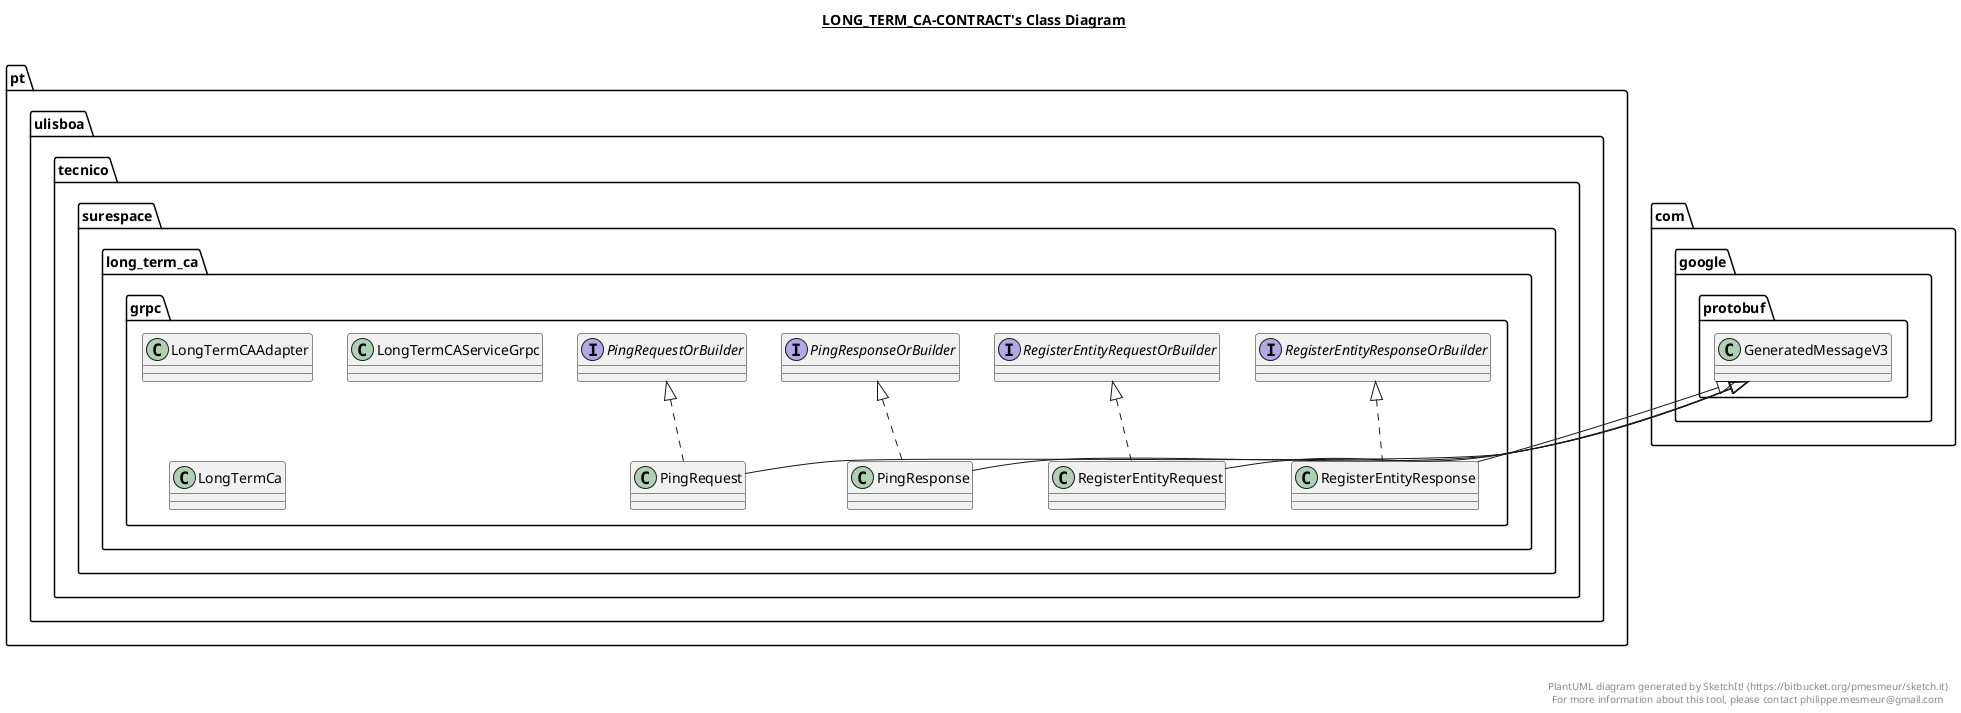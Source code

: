 @startuml

title __LONG_TERM_CA-CONTRACT's Class Diagram__\n

  namespace pt.ulisboa.tecnico.surespace.long_term_ca.grpc {
    class pt.ulisboa.tecnico.surespace.long_term_ca.grpc.LongTermCAAdapter {
    }
  }
  

  namespace pt.ulisboa.tecnico.surespace.long_term_ca.grpc {
    class pt.ulisboa.tecnico.surespace.long_term_ca.grpc.LongTermCAServiceGrpc {
    }
  }
  

  namespace pt.ulisboa.tecnico.surespace.long_term_ca.grpc {
    class pt.ulisboa.tecnico.surespace.long_term_ca.grpc.LongTermCa {
    }
  }
  

  namespace pt.ulisboa.tecnico.surespace.long_term_ca.grpc {
    class pt.ulisboa.tecnico.surespace.long_term_ca.grpc.PingRequest {
    }
  }
  

  namespace pt.ulisboa.tecnico.surespace.long_term_ca.grpc {
    interface pt.ulisboa.tecnico.surespace.long_term_ca.grpc.PingRequestOrBuilder {
    }
  }
  

  namespace pt.ulisboa.tecnico.surespace.long_term_ca.grpc {
    class pt.ulisboa.tecnico.surespace.long_term_ca.grpc.PingResponse {
    }
  }
  

  namespace pt.ulisboa.tecnico.surespace.long_term_ca.grpc {
    interface pt.ulisboa.tecnico.surespace.long_term_ca.grpc.PingResponseOrBuilder {
    }
  }
  

  namespace pt.ulisboa.tecnico.surespace.long_term_ca.grpc {
    class pt.ulisboa.tecnico.surespace.long_term_ca.grpc.RegisterEntityRequest {
    }
  }
  

  namespace pt.ulisboa.tecnico.surespace.long_term_ca.grpc {
    interface pt.ulisboa.tecnico.surespace.long_term_ca.grpc.RegisterEntityRequestOrBuilder {
    }
  }
  

  namespace pt.ulisboa.tecnico.surespace.long_term_ca.grpc {
    class pt.ulisboa.tecnico.surespace.long_term_ca.grpc.RegisterEntityResponse {
    }
  }
  

  namespace pt.ulisboa.tecnico.surespace.long_term_ca.grpc {
    interface pt.ulisboa.tecnico.surespace.long_term_ca.grpc.RegisterEntityResponseOrBuilder {
    }
  }
  

  pt.ulisboa.tecnico.surespace.long_term_ca.grpc.PingRequest .up.|> pt.ulisboa.tecnico.surespace.long_term_ca.grpc.PingRequestOrBuilder
  pt.ulisboa.tecnico.surespace.long_term_ca.grpc.PingRequest -up-|> com.google.protobuf.GeneratedMessageV3
  pt.ulisboa.tecnico.surespace.long_term_ca.grpc.PingResponse .up.|> pt.ulisboa.tecnico.surespace.long_term_ca.grpc.PingResponseOrBuilder
  pt.ulisboa.tecnico.surespace.long_term_ca.grpc.PingResponse -up-|> com.google.protobuf.GeneratedMessageV3
  pt.ulisboa.tecnico.surespace.long_term_ca.grpc.RegisterEntityRequest .up.|> pt.ulisboa.tecnico.surespace.long_term_ca.grpc.RegisterEntityRequestOrBuilder
  pt.ulisboa.tecnico.surespace.long_term_ca.grpc.RegisterEntityRequest -up-|> com.google.protobuf.GeneratedMessageV3
  pt.ulisboa.tecnico.surespace.long_term_ca.grpc.RegisterEntityResponse .up.|> pt.ulisboa.tecnico.surespace.long_term_ca.grpc.RegisterEntityResponseOrBuilder
  pt.ulisboa.tecnico.surespace.long_term_ca.grpc.RegisterEntityResponse -up-|> com.google.protobuf.GeneratedMessageV3


right footer


PlantUML diagram generated by SketchIt! (https://bitbucket.org/pmesmeur/sketch.it)
For more information about this tool, please contact philippe.mesmeur@gmail.com
endfooter

@enduml
